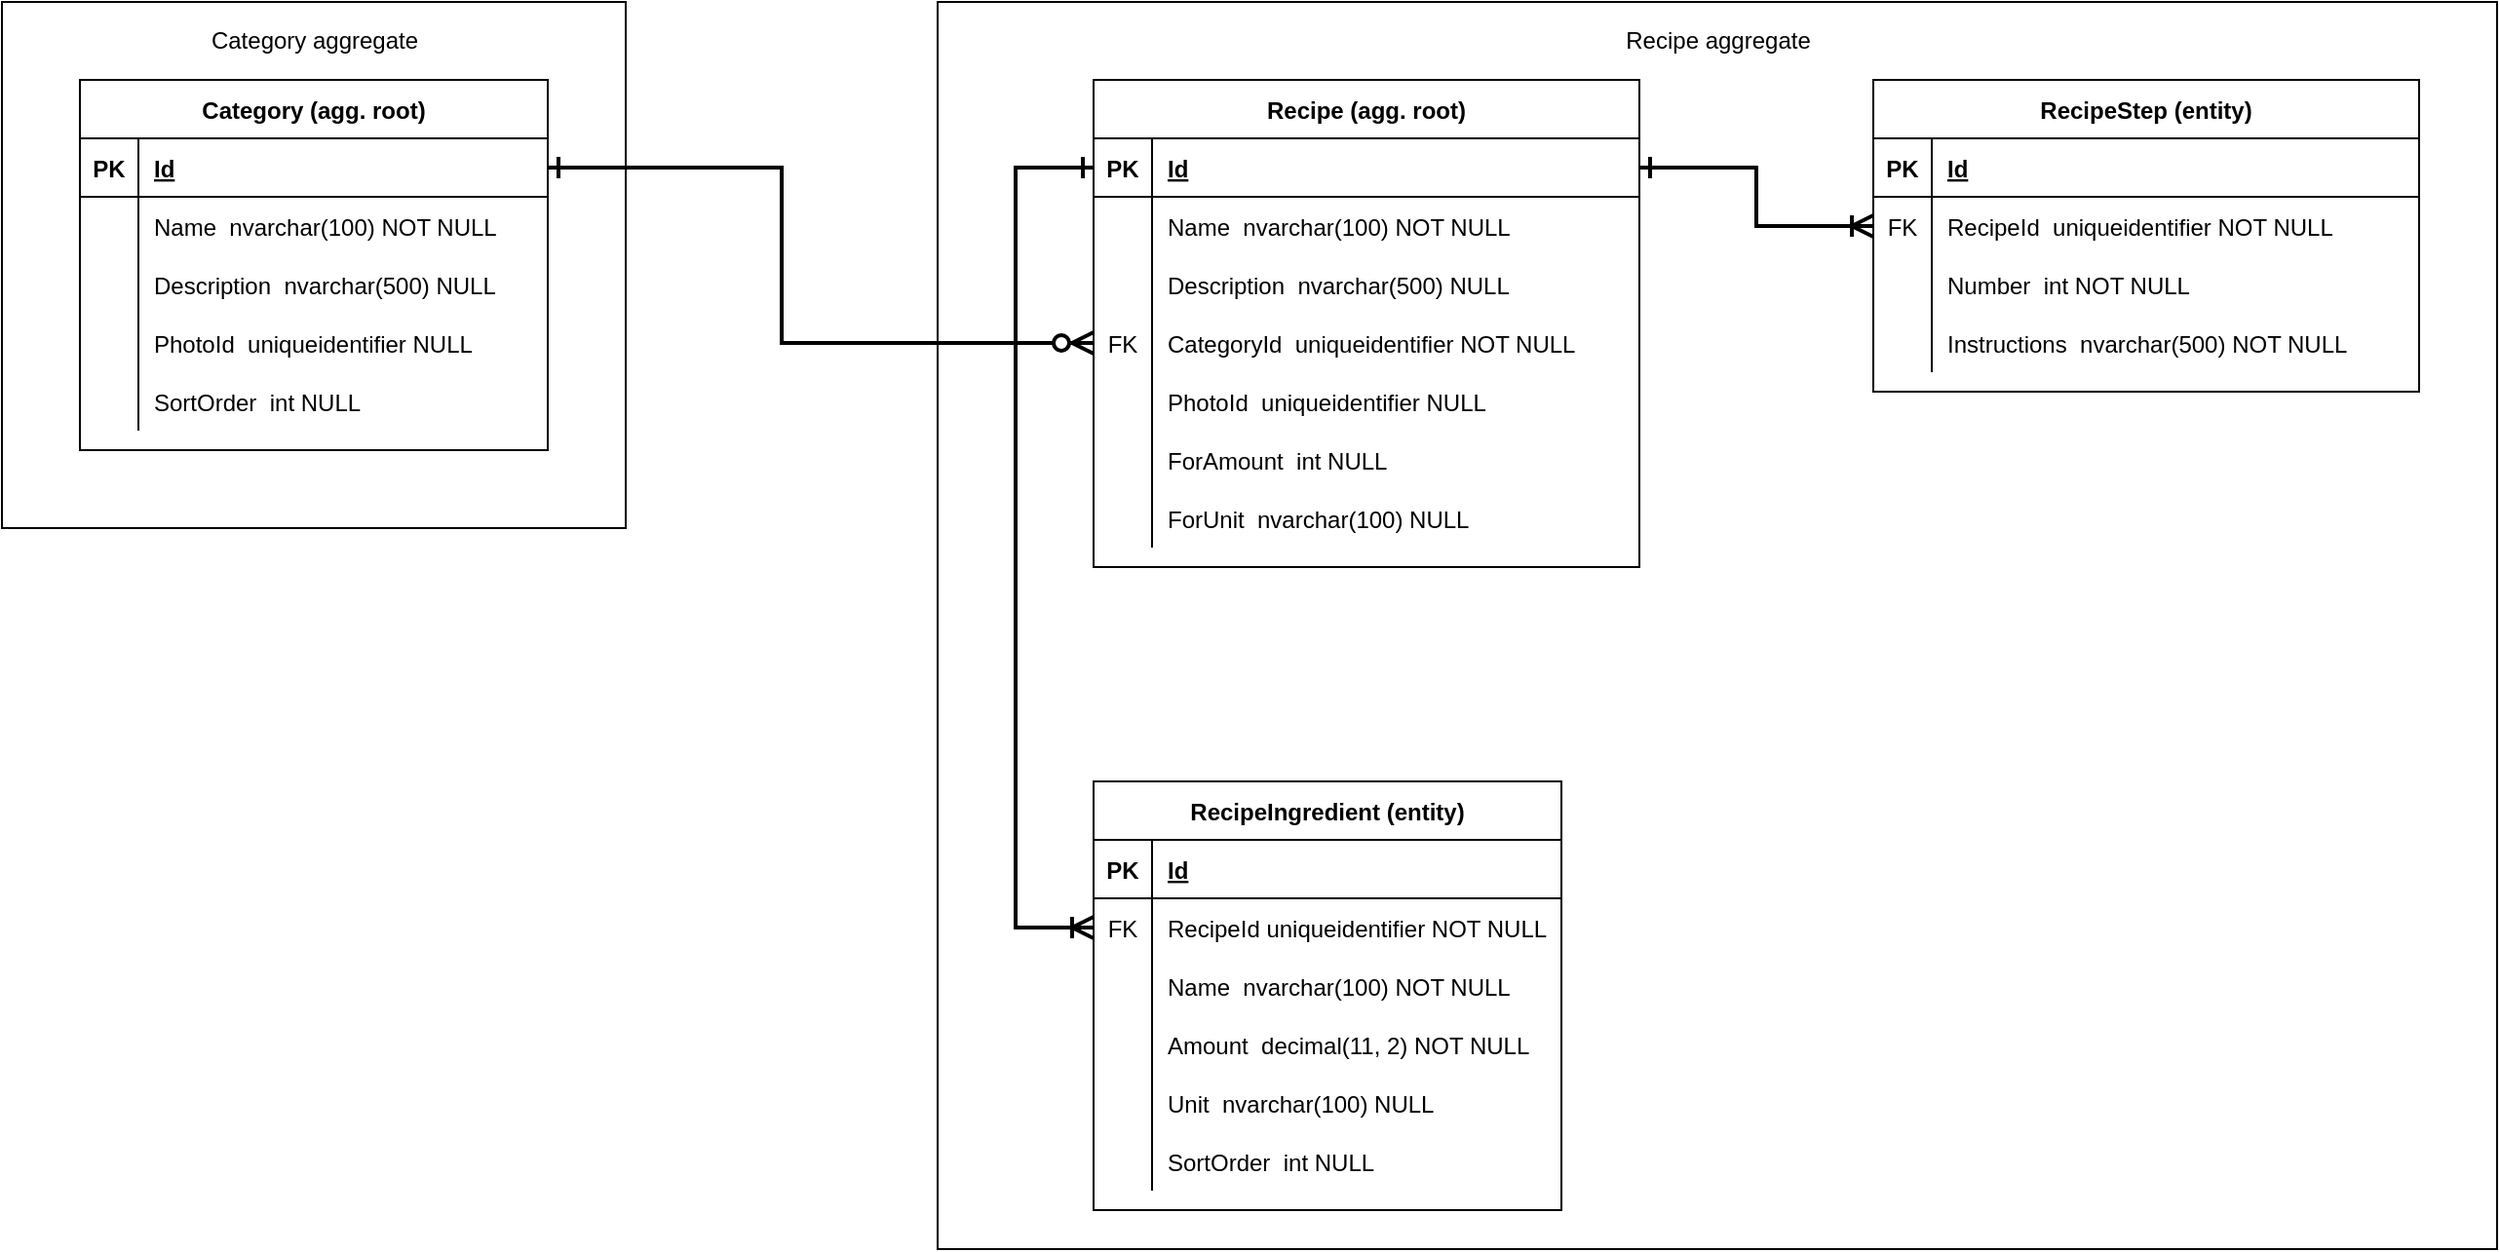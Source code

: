 <mxfile version="15.5.9" type="device"><diagram id="R2lEEEUBdFMjLlhIrx00" name="Recipes"><mxGraphModel dx="770" dy="623" grid="1" gridSize="10" guides="1" tooltips="1" connect="1" arrows="1" fold="1" page="1" pageScale="1" pageWidth="850" pageHeight="1100" math="0" shadow="0" extFonts="Permanent Marker^https://fonts.googleapis.com/css?family=Permanent+Marker"><root><mxCell id="0"/><mxCell id="1" parent="0"/><mxCell id="_JT_vztcCdk4lIzJylpc-5" value="&amp;nbsp;" style="rounded=0;whiteSpace=wrap;html=1;" parent="1" vertex="1"><mxGeometry x="200" y="760" width="320" height="270" as="geometry"/></mxCell><mxCell id="_JT_vztcCdk4lIzJylpc-3" value="" style="rounded=0;whiteSpace=wrap;html=1;" parent="1" vertex="1"><mxGeometry x="680" y="760" width="800" height="640" as="geometry"/></mxCell><mxCell id="hF0mvLvIRz6cp22TU_b6-1" value="Recipe (agg. root)" style="shape=table;startSize=30;container=1;collapsible=1;childLayout=tableLayout;fixedRows=1;rowLines=0;fontStyle=1;align=center;resizeLast=1;" parent="1" vertex="1"><mxGeometry x="760" y="800" width="280" height="250" as="geometry"/></mxCell><mxCell id="hF0mvLvIRz6cp22TU_b6-2" value="" style="shape=partialRectangle;collapsible=0;dropTarget=0;pointerEvents=0;fillColor=none;top=0;left=0;bottom=1;right=0;points=[[0,0.5],[1,0.5]];portConstraint=eastwest;" parent="hF0mvLvIRz6cp22TU_b6-1" vertex="1"><mxGeometry y="30" width="280" height="30" as="geometry"/></mxCell><mxCell id="hF0mvLvIRz6cp22TU_b6-3" value="PK" style="shape=partialRectangle;connectable=0;fillColor=none;top=0;left=0;bottom=0;right=0;fontStyle=1;overflow=hidden;" parent="hF0mvLvIRz6cp22TU_b6-2" vertex="1"><mxGeometry width="30" height="30" as="geometry"/></mxCell><mxCell id="hF0mvLvIRz6cp22TU_b6-4" value="Id" style="shape=partialRectangle;connectable=0;fillColor=none;top=0;left=0;bottom=0;right=0;align=left;spacingLeft=6;fontStyle=5;overflow=hidden;" parent="hF0mvLvIRz6cp22TU_b6-2" vertex="1"><mxGeometry x="30" width="250" height="30" as="geometry"/></mxCell><mxCell id="hF0mvLvIRz6cp22TU_b6-5" value="" style="shape=partialRectangle;collapsible=0;dropTarget=0;pointerEvents=0;fillColor=none;top=0;left=0;bottom=0;right=0;points=[[0,0.5],[1,0.5]];portConstraint=eastwest;" parent="hF0mvLvIRz6cp22TU_b6-1" vertex="1"><mxGeometry y="60" width="280" height="30" as="geometry"/></mxCell><mxCell id="hF0mvLvIRz6cp22TU_b6-6" value="" style="shape=partialRectangle;connectable=0;fillColor=none;top=0;left=0;bottom=0;right=0;editable=1;overflow=hidden;" parent="hF0mvLvIRz6cp22TU_b6-5" vertex="1"><mxGeometry width="30" height="30" as="geometry"/></mxCell><mxCell id="hF0mvLvIRz6cp22TU_b6-7" value="Name  nvarchar(100) NOT NULL" style="shape=partialRectangle;connectable=0;fillColor=none;top=0;left=0;bottom=0;right=0;align=left;spacingLeft=6;overflow=hidden;" parent="hF0mvLvIRz6cp22TU_b6-5" vertex="1"><mxGeometry x="30" width="250" height="30" as="geometry"/></mxCell><mxCell id="hF0mvLvIRz6cp22TU_b6-8" value="" style="shape=partialRectangle;collapsible=0;dropTarget=0;pointerEvents=0;fillColor=none;top=0;left=0;bottom=0;right=0;points=[[0,0.5],[1,0.5]];portConstraint=eastwest;" parent="hF0mvLvIRz6cp22TU_b6-1" vertex="1"><mxGeometry y="90" width="280" height="30" as="geometry"/></mxCell><mxCell id="hF0mvLvIRz6cp22TU_b6-9" value="" style="shape=partialRectangle;connectable=0;fillColor=none;top=0;left=0;bottom=0;right=0;editable=1;overflow=hidden;" parent="hF0mvLvIRz6cp22TU_b6-8" vertex="1"><mxGeometry width="30" height="30" as="geometry"/></mxCell><mxCell id="hF0mvLvIRz6cp22TU_b6-10" value="Description  nvarchar(500) NULL" style="shape=partialRectangle;connectable=0;fillColor=none;top=0;left=0;bottom=0;right=0;align=left;spacingLeft=6;overflow=hidden;" parent="hF0mvLvIRz6cp22TU_b6-8" vertex="1"><mxGeometry x="30" width="250" height="30" as="geometry"/></mxCell><mxCell id="hF0mvLvIRz6cp22TU_b6-33" value="" style="shape=partialRectangle;collapsible=0;dropTarget=0;pointerEvents=0;fillColor=none;top=0;left=0;bottom=0;right=0;points=[[0,0.5],[1,0.5]];portConstraint=eastwest;" parent="hF0mvLvIRz6cp22TU_b6-1" vertex="1"><mxGeometry y="120" width="280" height="30" as="geometry"/></mxCell><mxCell id="hF0mvLvIRz6cp22TU_b6-34" value="FK" style="shape=partialRectangle;connectable=0;fillColor=none;top=0;left=0;bottom=0;right=0;editable=1;overflow=hidden;" parent="hF0mvLvIRz6cp22TU_b6-33" vertex="1"><mxGeometry width="30" height="30" as="geometry"/></mxCell><mxCell id="hF0mvLvIRz6cp22TU_b6-35" value="CategoryId  uniqueidentifier NOT NULL" style="shape=partialRectangle;connectable=0;fillColor=none;top=0;left=0;bottom=0;right=0;align=left;spacingLeft=6;overflow=hidden;" parent="hF0mvLvIRz6cp22TU_b6-33" vertex="1"><mxGeometry x="30" width="250" height="30" as="geometry"/></mxCell><mxCell id="Pp577vPMmLKdNqOwqiTI-30" value="" style="shape=partialRectangle;collapsible=0;dropTarget=0;pointerEvents=0;fillColor=none;top=0;left=0;bottom=0;right=0;points=[[0,0.5],[1,0.5]];portConstraint=eastwest;" parent="hF0mvLvIRz6cp22TU_b6-1" vertex="1"><mxGeometry y="150" width="280" height="30" as="geometry"/></mxCell><mxCell id="Pp577vPMmLKdNqOwqiTI-31" value="" style="shape=partialRectangle;connectable=0;fillColor=none;top=0;left=0;bottom=0;right=0;editable=1;overflow=hidden;" parent="Pp577vPMmLKdNqOwqiTI-30" vertex="1"><mxGeometry width="30" height="30" as="geometry"/></mxCell><mxCell id="Pp577vPMmLKdNqOwqiTI-32" value="PhotoId  uniqueidentifier NULL" style="shape=partialRectangle;connectable=0;fillColor=none;top=0;left=0;bottom=0;right=0;align=left;spacingLeft=6;overflow=hidden;" parent="Pp577vPMmLKdNqOwqiTI-30" vertex="1"><mxGeometry x="30" width="250" height="30" as="geometry"/></mxCell><mxCell id="hF0mvLvIRz6cp22TU_b6-57" value="" style="shape=partialRectangle;collapsible=0;dropTarget=0;pointerEvents=0;fillColor=none;top=0;left=0;bottom=0;right=0;points=[[0,0.5],[1,0.5]];portConstraint=eastwest;" parent="hF0mvLvIRz6cp22TU_b6-1" vertex="1"><mxGeometry y="180" width="280" height="30" as="geometry"/></mxCell><mxCell id="hF0mvLvIRz6cp22TU_b6-58" value="" style="shape=partialRectangle;connectable=0;fillColor=none;top=0;left=0;bottom=0;right=0;editable=1;overflow=hidden;" parent="hF0mvLvIRz6cp22TU_b6-57" vertex="1"><mxGeometry width="30" height="30" as="geometry"/></mxCell><mxCell id="hF0mvLvIRz6cp22TU_b6-59" value="ForAmount  int NULL" style="shape=partialRectangle;connectable=0;fillColor=none;top=0;left=0;bottom=0;right=0;align=left;spacingLeft=6;overflow=hidden;" parent="hF0mvLvIRz6cp22TU_b6-57" vertex="1"><mxGeometry x="30" width="250" height="30" as="geometry"/></mxCell><mxCell id="hF0mvLvIRz6cp22TU_b6-60" value="" style="shape=partialRectangle;collapsible=0;dropTarget=0;pointerEvents=0;fillColor=none;top=0;left=0;bottom=0;right=0;points=[[0,0.5],[1,0.5]];portConstraint=eastwest;" parent="hF0mvLvIRz6cp22TU_b6-1" vertex="1"><mxGeometry y="210" width="280" height="30" as="geometry"/></mxCell><mxCell id="hF0mvLvIRz6cp22TU_b6-61" value="" style="shape=partialRectangle;connectable=0;fillColor=none;top=0;left=0;bottom=0;right=0;editable=1;overflow=hidden;" parent="hF0mvLvIRz6cp22TU_b6-60" vertex="1"><mxGeometry width="30" height="30" as="geometry"/></mxCell><mxCell id="hF0mvLvIRz6cp22TU_b6-62" value="ForUnit  nvarchar(100) NULL" style="shape=partialRectangle;connectable=0;fillColor=none;top=0;left=0;bottom=0;right=0;align=left;spacingLeft=6;overflow=hidden;" parent="hF0mvLvIRz6cp22TU_b6-60" vertex="1"><mxGeometry x="30" width="250" height="30" as="geometry"/></mxCell><mxCell id="hF0mvLvIRz6cp22TU_b6-19" value="RecipeStep (entity)" style="shape=table;startSize=30;container=1;collapsible=1;childLayout=tableLayout;fixedRows=1;rowLines=0;fontStyle=1;align=center;resizeLast=1;" parent="1" vertex="1"><mxGeometry x="1160" y="800" width="280" height="160" as="geometry"/></mxCell><mxCell id="hF0mvLvIRz6cp22TU_b6-20" value="" style="shape=partialRectangle;collapsible=0;dropTarget=0;pointerEvents=0;fillColor=none;top=0;left=0;bottom=1;right=0;points=[[0,0.5],[1,0.5]];portConstraint=eastwest;" parent="hF0mvLvIRz6cp22TU_b6-19" vertex="1"><mxGeometry y="30" width="280" height="30" as="geometry"/></mxCell><mxCell id="hF0mvLvIRz6cp22TU_b6-21" value="PK" style="shape=partialRectangle;connectable=0;fillColor=none;top=0;left=0;bottom=0;right=0;fontStyle=1;overflow=hidden;" parent="hF0mvLvIRz6cp22TU_b6-20" vertex="1"><mxGeometry width="30" height="30" as="geometry"/></mxCell><mxCell id="hF0mvLvIRz6cp22TU_b6-22" value="Id" style="shape=partialRectangle;connectable=0;fillColor=none;top=0;left=0;bottom=0;right=0;align=left;spacingLeft=6;fontStyle=5;overflow=hidden;" parent="hF0mvLvIRz6cp22TU_b6-20" vertex="1"><mxGeometry x="30" width="250" height="30" as="geometry"/></mxCell><mxCell id="hF0mvLvIRz6cp22TU_b6-23" value="" style="shape=partialRectangle;collapsible=0;dropTarget=0;pointerEvents=0;fillColor=none;top=0;left=0;bottom=0;right=0;points=[[0,0.5],[1,0.5]];portConstraint=eastwest;" parent="hF0mvLvIRz6cp22TU_b6-19" vertex="1"><mxGeometry y="60" width="280" height="30" as="geometry"/></mxCell><mxCell id="hF0mvLvIRz6cp22TU_b6-24" value="FK" style="shape=partialRectangle;connectable=0;fillColor=none;top=0;left=0;bottom=0;right=0;editable=1;overflow=hidden;" parent="hF0mvLvIRz6cp22TU_b6-23" vertex="1"><mxGeometry width="30" height="30" as="geometry"/></mxCell><mxCell id="hF0mvLvIRz6cp22TU_b6-25" value="RecipeId  uniqueidentifier NOT NULL" style="shape=partialRectangle;connectable=0;fillColor=none;top=0;left=0;bottom=0;right=0;align=left;spacingLeft=6;overflow=hidden;" parent="hF0mvLvIRz6cp22TU_b6-23" vertex="1"><mxGeometry x="30" width="250" height="30" as="geometry"/></mxCell><mxCell id="hF0mvLvIRz6cp22TU_b6-29" value="" style="shape=partialRectangle;collapsible=0;dropTarget=0;pointerEvents=0;fillColor=none;top=0;left=0;bottom=0;right=0;points=[[0,0.5],[1,0.5]];portConstraint=eastwest;" parent="hF0mvLvIRz6cp22TU_b6-19" vertex="1"><mxGeometry y="90" width="280" height="30" as="geometry"/></mxCell><mxCell id="hF0mvLvIRz6cp22TU_b6-30" value="" style="shape=partialRectangle;connectable=0;fillColor=none;top=0;left=0;bottom=0;right=0;editable=1;overflow=hidden;" parent="hF0mvLvIRz6cp22TU_b6-29" vertex="1"><mxGeometry width="30" height="30" as="geometry"/></mxCell><mxCell id="hF0mvLvIRz6cp22TU_b6-31" value="Number  int NOT NULL" style="shape=partialRectangle;connectable=0;fillColor=none;top=0;left=0;bottom=0;right=0;align=left;spacingLeft=6;overflow=hidden;" parent="hF0mvLvIRz6cp22TU_b6-29" vertex="1"><mxGeometry x="30" width="250" height="30" as="geometry"/></mxCell><mxCell id="hF0mvLvIRz6cp22TU_b6-26" value="" style="shape=partialRectangle;collapsible=0;dropTarget=0;pointerEvents=0;fillColor=none;top=0;left=0;bottom=0;right=0;points=[[0,0.5],[1,0.5]];portConstraint=eastwest;" parent="hF0mvLvIRz6cp22TU_b6-19" vertex="1"><mxGeometry y="120" width="280" height="30" as="geometry"/></mxCell><mxCell id="hF0mvLvIRz6cp22TU_b6-27" value="" style="shape=partialRectangle;connectable=0;fillColor=none;top=0;left=0;bottom=0;right=0;editable=1;overflow=hidden;" parent="hF0mvLvIRz6cp22TU_b6-26" vertex="1"><mxGeometry width="30" height="30" as="geometry"/></mxCell><mxCell id="hF0mvLvIRz6cp22TU_b6-28" value="Instructions  nvarchar(500) NOT NULL" style="shape=partialRectangle;connectable=0;fillColor=none;top=0;left=0;bottom=0;right=0;align=left;spacingLeft=6;overflow=hidden;" parent="hF0mvLvIRz6cp22TU_b6-26" vertex="1"><mxGeometry x="30" width="250" height="30" as="geometry"/></mxCell><mxCell id="hF0mvLvIRz6cp22TU_b6-32" style="edgeStyle=orthogonalEdgeStyle;rounded=0;orthogonalLoop=1;jettySize=auto;html=1;exitX=1;exitY=0.5;exitDx=0;exitDy=0;entryX=0;entryY=0.5;entryDx=0;entryDy=0;startArrow=ERone;startFill=0;endArrow=ERoneToMany;endFill=0;endSize=8;startSize=8;strokeWidth=2;" parent="1" source="hF0mvLvIRz6cp22TU_b6-2" target="hF0mvLvIRz6cp22TU_b6-23" edge="1"><mxGeometry relative="1" as="geometry"/></mxCell><mxCell id="hF0mvLvIRz6cp22TU_b6-36" value="RecipeIngredient (entity)" style="shape=table;startSize=30;container=1;collapsible=1;childLayout=tableLayout;fixedRows=1;rowLines=0;fontStyle=1;align=center;resizeLast=1;" parent="1" vertex="1"><mxGeometry x="760" y="1160" width="240" height="220" as="geometry"/></mxCell><mxCell id="hF0mvLvIRz6cp22TU_b6-37" value="" style="shape=partialRectangle;collapsible=0;dropTarget=0;pointerEvents=0;fillColor=none;top=0;left=0;bottom=1;right=0;points=[[0,0.5],[1,0.5]];portConstraint=eastwest;" parent="hF0mvLvIRz6cp22TU_b6-36" vertex="1"><mxGeometry y="30" width="240" height="30" as="geometry"/></mxCell><mxCell id="hF0mvLvIRz6cp22TU_b6-38" value="PK" style="shape=partialRectangle;connectable=0;fillColor=none;top=0;left=0;bottom=0;right=0;fontStyle=1;overflow=hidden;" parent="hF0mvLvIRz6cp22TU_b6-37" vertex="1"><mxGeometry width="30" height="30" as="geometry"/></mxCell><mxCell id="hF0mvLvIRz6cp22TU_b6-39" value="Id" style="shape=partialRectangle;connectable=0;fillColor=none;top=0;left=0;bottom=0;right=0;align=left;spacingLeft=6;fontStyle=5;overflow=hidden;" parent="hF0mvLvIRz6cp22TU_b6-37" vertex="1"><mxGeometry x="30" width="210" height="30" as="geometry"/></mxCell><mxCell id="hF0mvLvIRz6cp22TU_b6-40" value="" style="shape=partialRectangle;collapsible=0;dropTarget=0;pointerEvents=0;fillColor=none;top=0;left=0;bottom=0;right=0;points=[[0,0.5],[1,0.5]];portConstraint=eastwest;" parent="hF0mvLvIRz6cp22TU_b6-36" vertex="1"><mxGeometry y="60" width="240" height="30" as="geometry"/></mxCell><mxCell id="hF0mvLvIRz6cp22TU_b6-41" value="FK" style="shape=partialRectangle;connectable=0;fillColor=none;top=0;left=0;bottom=0;right=0;editable=1;overflow=hidden;" parent="hF0mvLvIRz6cp22TU_b6-40" vertex="1"><mxGeometry width="30" height="30" as="geometry"/></mxCell><mxCell id="hF0mvLvIRz6cp22TU_b6-42" value="RecipeId uniqueidentifier NOT NULL" style="shape=partialRectangle;connectable=0;fillColor=none;top=0;left=0;bottom=0;right=0;align=left;spacingLeft=6;overflow=hidden;" parent="hF0mvLvIRz6cp22TU_b6-40" vertex="1"><mxGeometry x="30" width="210" height="30" as="geometry"/></mxCell><mxCell id="hF0mvLvIRz6cp22TU_b6-52" value="" style="shape=partialRectangle;collapsible=0;dropTarget=0;pointerEvents=0;fillColor=none;top=0;left=0;bottom=0;right=0;points=[[0,0.5],[1,0.5]];portConstraint=eastwest;" parent="hF0mvLvIRz6cp22TU_b6-36" vertex="1"><mxGeometry y="90" width="240" height="30" as="geometry"/></mxCell><mxCell id="hF0mvLvIRz6cp22TU_b6-53" value="" style="shape=partialRectangle;connectable=0;fillColor=none;top=0;left=0;bottom=0;right=0;editable=1;overflow=hidden;" parent="hF0mvLvIRz6cp22TU_b6-52" vertex="1"><mxGeometry width="30" height="30" as="geometry"/></mxCell><mxCell id="hF0mvLvIRz6cp22TU_b6-54" value="Name  nvarchar(100) NOT NULL" style="shape=partialRectangle;connectable=0;fillColor=none;top=0;left=0;bottom=0;right=0;align=left;spacingLeft=6;overflow=hidden;" parent="hF0mvLvIRz6cp22TU_b6-52" vertex="1"><mxGeometry x="30" width="210" height="30" as="geometry"/></mxCell><mxCell id="hF0mvLvIRz6cp22TU_b6-43" value="" style="shape=partialRectangle;collapsible=0;dropTarget=0;pointerEvents=0;fillColor=none;top=0;left=0;bottom=0;right=0;points=[[0,0.5],[1,0.5]];portConstraint=eastwest;" parent="hF0mvLvIRz6cp22TU_b6-36" vertex="1"><mxGeometry y="120" width="240" height="30" as="geometry"/></mxCell><mxCell id="hF0mvLvIRz6cp22TU_b6-44" value="" style="shape=partialRectangle;connectable=0;fillColor=none;top=0;left=0;bottom=0;right=0;editable=1;overflow=hidden;" parent="hF0mvLvIRz6cp22TU_b6-43" vertex="1"><mxGeometry width="30" height="30" as="geometry"/></mxCell><mxCell id="hF0mvLvIRz6cp22TU_b6-45" value="Amount  decimal(11, 2) NOT NULL" style="shape=partialRectangle;connectable=0;fillColor=none;top=0;left=0;bottom=0;right=0;align=left;spacingLeft=6;overflow=hidden;" parent="hF0mvLvIRz6cp22TU_b6-43" vertex="1"><mxGeometry x="30" width="210" height="30" as="geometry"/></mxCell><mxCell id="hF0mvLvIRz6cp22TU_b6-46" value="" style="shape=partialRectangle;collapsible=0;dropTarget=0;pointerEvents=0;fillColor=none;top=0;left=0;bottom=0;right=0;points=[[0,0.5],[1,0.5]];portConstraint=eastwest;" parent="hF0mvLvIRz6cp22TU_b6-36" vertex="1"><mxGeometry y="150" width="240" height="30" as="geometry"/></mxCell><mxCell id="hF0mvLvIRz6cp22TU_b6-47" value="" style="shape=partialRectangle;connectable=0;fillColor=none;top=0;left=0;bottom=0;right=0;editable=1;overflow=hidden;" parent="hF0mvLvIRz6cp22TU_b6-46" vertex="1"><mxGeometry width="30" height="30" as="geometry"/></mxCell><mxCell id="hF0mvLvIRz6cp22TU_b6-48" value="Unit  nvarchar(100) NULL" style="shape=partialRectangle;connectable=0;fillColor=none;top=0;left=0;bottom=0;right=0;align=left;spacingLeft=6;overflow=hidden;" parent="hF0mvLvIRz6cp22TU_b6-46" vertex="1"><mxGeometry x="30" width="210" height="30" as="geometry"/></mxCell><mxCell id="rVUtA_9nXqnGHaVfvpTp-1" value="" style="shape=partialRectangle;collapsible=0;dropTarget=0;pointerEvents=0;fillColor=none;top=0;left=0;bottom=0;right=0;points=[[0,0.5],[1,0.5]];portConstraint=eastwest;" parent="hF0mvLvIRz6cp22TU_b6-36" vertex="1"><mxGeometry y="180" width="240" height="30" as="geometry"/></mxCell><mxCell id="rVUtA_9nXqnGHaVfvpTp-2" value="" style="shape=partialRectangle;connectable=0;fillColor=none;top=0;left=0;bottom=0;right=0;editable=1;overflow=hidden;" parent="rVUtA_9nXqnGHaVfvpTp-1" vertex="1"><mxGeometry width="30" height="30" as="geometry"/></mxCell><mxCell id="rVUtA_9nXqnGHaVfvpTp-3" value="SortOrder  int NULL" style="shape=partialRectangle;connectable=0;fillColor=none;top=0;left=0;bottom=0;right=0;align=left;spacingLeft=6;overflow=hidden;" parent="rVUtA_9nXqnGHaVfvpTp-1" vertex="1"><mxGeometry x="30" width="210" height="30" as="geometry"/></mxCell><mxCell id="hF0mvLvIRz6cp22TU_b6-56" style="edgeStyle=orthogonalEdgeStyle;rounded=0;orthogonalLoop=1;jettySize=auto;html=1;exitX=0;exitY=0.5;exitDx=0;exitDy=0;entryX=0;entryY=0.5;entryDx=0;entryDy=0;startArrow=ERone;startFill=0;endArrow=ERoneToMany;endFill=0;startSize=8;endSize=8;strokeWidth=2;" parent="1" source="hF0mvLvIRz6cp22TU_b6-2" target="hF0mvLvIRz6cp22TU_b6-40" edge="1"><mxGeometry relative="1" as="geometry"><Array as="points"><mxPoint x="720" y="845"/><mxPoint x="720" y="1235"/></Array></mxGeometry></mxCell><mxCell id="Pp577vPMmLKdNqOwqiTI-14" value="Category (agg. root)" style="shape=table;startSize=30;container=1;collapsible=1;childLayout=tableLayout;fixedRows=1;rowLines=0;fontStyle=1;align=center;resizeLast=1;" parent="1" vertex="1"><mxGeometry x="240" y="800" width="240" height="190" as="geometry"/></mxCell><mxCell id="Pp577vPMmLKdNqOwqiTI-15" value="" style="shape=partialRectangle;collapsible=0;dropTarget=0;pointerEvents=0;fillColor=none;top=0;left=0;bottom=1;right=0;points=[[0,0.5],[1,0.5]];portConstraint=eastwest;" parent="Pp577vPMmLKdNqOwqiTI-14" vertex="1"><mxGeometry y="30" width="240" height="30" as="geometry"/></mxCell><mxCell id="Pp577vPMmLKdNqOwqiTI-16" value="PK" style="shape=partialRectangle;connectable=0;fillColor=none;top=0;left=0;bottom=0;right=0;fontStyle=1;overflow=hidden;" parent="Pp577vPMmLKdNqOwqiTI-15" vertex="1"><mxGeometry width="30" height="30" as="geometry"/></mxCell><mxCell id="Pp577vPMmLKdNqOwqiTI-17" value="Id" style="shape=partialRectangle;connectable=0;fillColor=none;top=0;left=0;bottom=0;right=0;align=left;spacingLeft=6;fontStyle=5;overflow=hidden;" parent="Pp577vPMmLKdNqOwqiTI-15" vertex="1"><mxGeometry x="30" width="210" height="30" as="geometry"/></mxCell><mxCell id="Pp577vPMmLKdNqOwqiTI-18" value="" style="shape=partialRectangle;collapsible=0;dropTarget=0;pointerEvents=0;fillColor=none;top=0;left=0;bottom=0;right=0;points=[[0,0.5],[1,0.5]];portConstraint=eastwest;" parent="Pp577vPMmLKdNqOwqiTI-14" vertex="1"><mxGeometry y="60" width="240" height="30" as="geometry"/></mxCell><mxCell id="Pp577vPMmLKdNqOwqiTI-19" value="" style="shape=partialRectangle;connectable=0;fillColor=none;top=0;left=0;bottom=0;right=0;editable=1;overflow=hidden;" parent="Pp577vPMmLKdNqOwqiTI-18" vertex="1"><mxGeometry width="30" height="30" as="geometry"/></mxCell><mxCell id="Pp577vPMmLKdNqOwqiTI-20" value="Name  nvarchar(100) NOT NULL" style="shape=partialRectangle;connectable=0;fillColor=none;top=0;left=0;bottom=0;right=0;align=left;spacingLeft=6;overflow=hidden;" parent="Pp577vPMmLKdNqOwqiTI-18" vertex="1"><mxGeometry x="30" width="210" height="30" as="geometry"/></mxCell><mxCell id="Pp577vPMmLKdNqOwqiTI-21" value="" style="shape=partialRectangle;collapsible=0;dropTarget=0;pointerEvents=0;fillColor=none;top=0;left=0;bottom=0;right=0;points=[[0,0.5],[1,0.5]];portConstraint=eastwest;" parent="Pp577vPMmLKdNqOwqiTI-14" vertex="1"><mxGeometry y="90" width="240" height="30" as="geometry"/></mxCell><mxCell id="Pp577vPMmLKdNqOwqiTI-22" value="" style="shape=partialRectangle;connectable=0;fillColor=none;top=0;left=0;bottom=0;right=0;editable=1;overflow=hidden;" parent="Pp577vPMmLKdNqOwqiTI-21" vertex="1"><mxGeometry width="30" height="30" as="geometry"/></mxCell><mxCell id="Pp577vPMmLKdNqOwqiTI-23" value="Description  nvarchar(500) NULL" style="shape=partialRectangle;connectable=0;fillColor=none;top=0;left=0;bottom=0;right=0;align=left;spacingLeft=6;overflow=hidden;" parent="Pp577vPMmLKdNqOwqiTI-21" vertex="1"><mxGeometry x="30" width="210" height="30" as="geometry"/></mxCell><mxCell id="Pp577vPMmLKdNqOwqiTI-24" value="" style="shape=partialRectangle;collapsible=0;dropTarget=0;pointerEvents=0;fillColor=none;top=0;left=0;bottom=0;right=0;points=[[0,0.5],[1,0.5]];portConstraint=eastwest;" parent="Pp577vPMmLKdNqOwqiTI-14" vertex="1"><mxGeometry y="120" width="240" height="30" as="geometry"/></mxCell><mxCell id="Pp577vPMmLKdNqOwqiTI-25" value="" style="shape=partialRectangle;connectable=0;fillColor=none;top=0;left=0;bottom=0;right=0;editable=1;overflow=hidden;" parent="Pp577vPMmLKdNqOwqiTI-24" vertex="1"><mxGeometry width="30" height="30" as="geometry"/></mxCell><mxCell id="Pp577vPMmLKdNqOwqiTI-26" value="PhotoId  uniqueidentifier NULL" style="shape=partialRectangle;connectable=0;fillColor=none;top=0;left=0;bottom=0;right=0;align=left;spacingLeft=6;overflow=hidden;" parent="Pp577vPMmLKdNqOwqiTI-24" vertex="1"><mxGeometry x="30" width="210" height="30" as="geometry"/></mxCell><mxCell id="rVUtA_9nXqnGHaVfvpTp-7" value="" style="shape=partialRectangle;collapsible=0;dropTarget=0;pointerEvents=0;fillColor=none;top=0;left=0;bottom=0;right=0;points=[[0,0.5],[1,0.5]];portConstraint=eastwest;" parent="Pp577vPMmLKdNqOwqiTI-14" vertex="1"><mxGeometry y="150" width="240" height="30" as="geometry"/></mxCell><mxCell id="rVUtA_9nXqnGHaVfvpTp-8" value="" style="shape=partialRectangle;connectable=0;fillColor=none;top=0;left=0;bottom=0;right=0;editable=1;overflow=hidden;" parent="rVUtA_9nXqnGHaVfvpTp-7" vertex="1"><mxGeometry width="30" height="30" as="geometry"/></mxCell><mxCell id="rVUtA_9nXqnGHaVfvpTp-9" value="SortOrder  int NULL" style="shape=partialRectangle;connectable=0;fillColor=none;top=0;left=0;bottom=0;right=0;align=left;spacingLeft=6;overflow=hidden;" parent="rVUtA_9nXqnGHaVfvpTp-7" vertex="1"><mxGeometry x="30" width="210" height="30" as="geometry"/></mxCell><mxCell id="Pp577vPMmLKdNqOwqiTI-33" style="edgeStyle=orthogonalEdgeStyle;rounded=0;orthogonalLoop=1;jettySize=auto;html=1;exitX=1;exitY=0.5;exitDx=0;exitDy=0;entryX=0;entryY=0.5;entryDx=0;entryDy=0;strokeWidth=2;endSize=8;startSize=8;endArrow=ERzeroToMany;endFill=1;startArrow=ERone;startFill=0;" parent="1" source="Pp577vPMmLKdNqOwqiTI-15" target="hF0mvLvIRz6cp22TU_b6-33" edge="1"><mxGeometry relative="1" as="geometry"><mxPoint x="690" y="940" as="targetPoint"/><Array as="points"><mxPoint x="600" y="845"/><mxPoint x="600" y="935"/></Array></mxGeometry></mxCell><mxCell id="_JT_vztcCdk4lIzJylpc-4" value="Recipe aggregate" style="text;html=1;align=center;verticalAlign=middle;resizable=0;points=[];autosize=1;strokeColor=none;fillColor=none;" parent="1" vertex="1"><mxGeometry x="1025" y="770" width="110" height="20" as="geometry"/></mxCell><mxCell id="_JT_vztcCdk4lIzJylpc-6" value="Category aggregate" style="text;html=1;align=center;verticalAlign=middle;resizable=0;points=[];autosize=1;strokeColor=none;fillColor=none;" parent="1" vertex="1"><mxGeometry x="300" y="770" width="120" height="20" as="geometry"/></mxCell></root></mxGraphModel></diagram></mxfile>